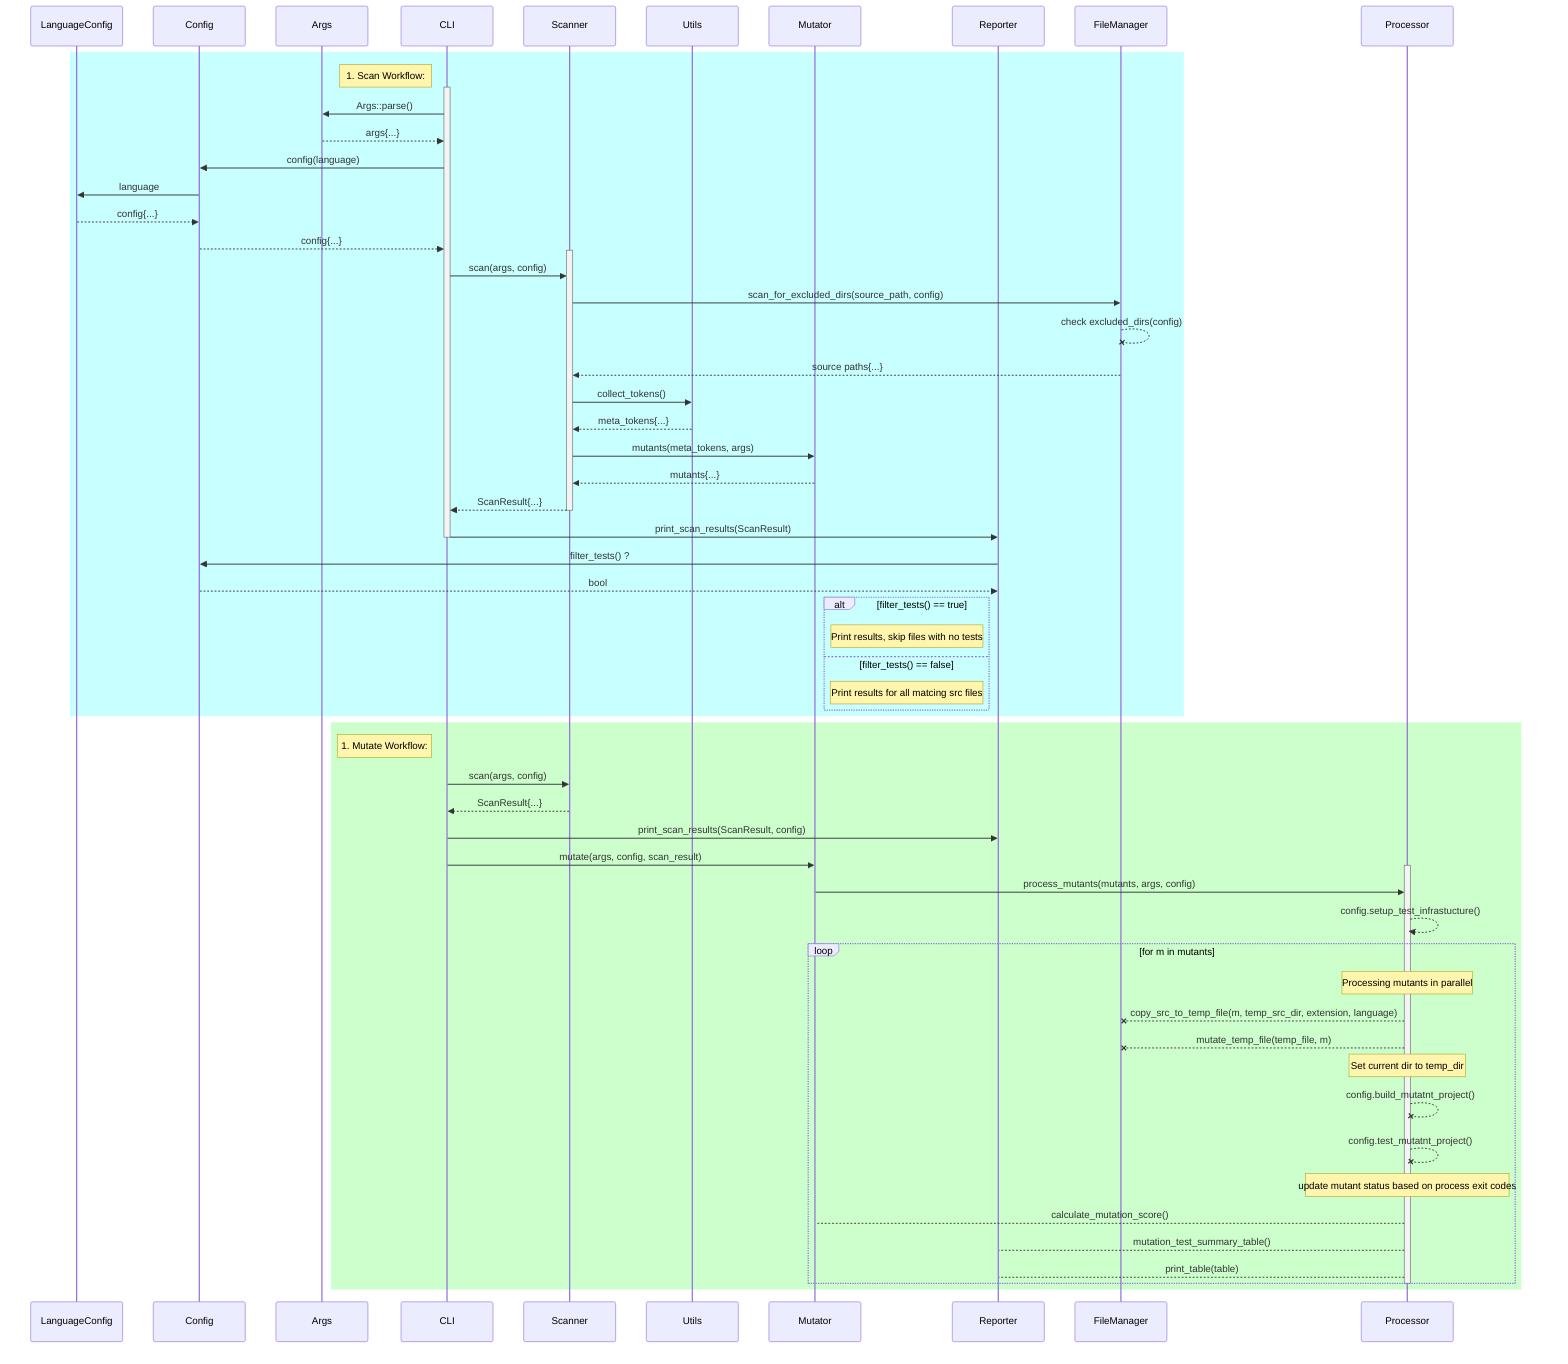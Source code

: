 sequenceDiagram


    participant LanguageConfig
    participant Config
    participant Args
    participant CLI
    participant Scanner

    participant Utils
    participant Mutator
    participant Reporter
    participant FileManager
    participant Processor


    rect rgb(200, 255, 255)
    note left of CLI: 1. Scan Workflow:
    activate CLI
    CLI ->> Args: Args::parse();
    Args -->> CLI: args{...}
    CLI ->> Config: config(language)
    Config ->> LanguageConfig: language
    LanguageConfig -->> Config: config{...}
    Config -->> CLI: config{...}
    activate Scanner
    CLI ->> Scanner: scan(args, config)
    Scanner ->> FileManager: scan_for_excluded_dirs(source_path, config)
    FileManager --x FileManager: check excluded_dirs(config)
    FileManager -->> Scanner: source paths{...}
    Scanner ->> Utils: collect_tokens()
    Utils -->> Scanner: meta_tokens{...}
    Scanner ->> Mutator: mutants(meta_tokens, args)
    Mutator -->> Scanner: mutants{...}
    Scanner -->> CLI: ScanResult{...}
    deactivate Scanner
    CLI ->> Reporter: print_scan_results(ScanResult)
    deactivate CLI
    Reporter ->> Config: filter_tests() ?
    Config -->> Reporter: bool
    alt filter_tests() == true
        Note left of Reporter: Print results, skip files with no tests
    else filter_tests() == false
        Note left of Reporter: Print results for all matcing src files
    end
    end

    rect rgb(204, 255, 204)
    note left of CLI: 1. Mutate Workflow:
    CLI ->> Scanner: scan(args, config)
    Scanner -->> CLI: ScanResult{...}
    CLI ->> Reporter: print_scan_results(ScanResult, config)
    CLI ->> Mutator: mutate(args, config, scan_result)
    activate Processor
    Mutator ->> Processor: process_mutants(mutants, args, config)
    Processor -->> Processor: config.setup_test_infrastucture()

    loop for m in mutants
        Note over Processor: Processing mutants in parallel
        Processor --x FileManager: copy_src_to_temp_file(m, temp_src_dir, extension, language)
        Processor --x FileManager: mutate_temp_file(temp_file, m);
        Note over Processor: Set current dir to temp_dir
        Processor --x Processor: config.build_mutatnt_project()
        Processor --x Processor: config.test_mutatnt_project()
        Note over Processor: update mutant status based on process exit codes
        Processor --> Mutator: calculate_mutation_score()
        Processor --> Reporter: mutation_test_summary_table()
        Processor --> Reporter: print_table(table)

    end
    deactivate Processor

    end